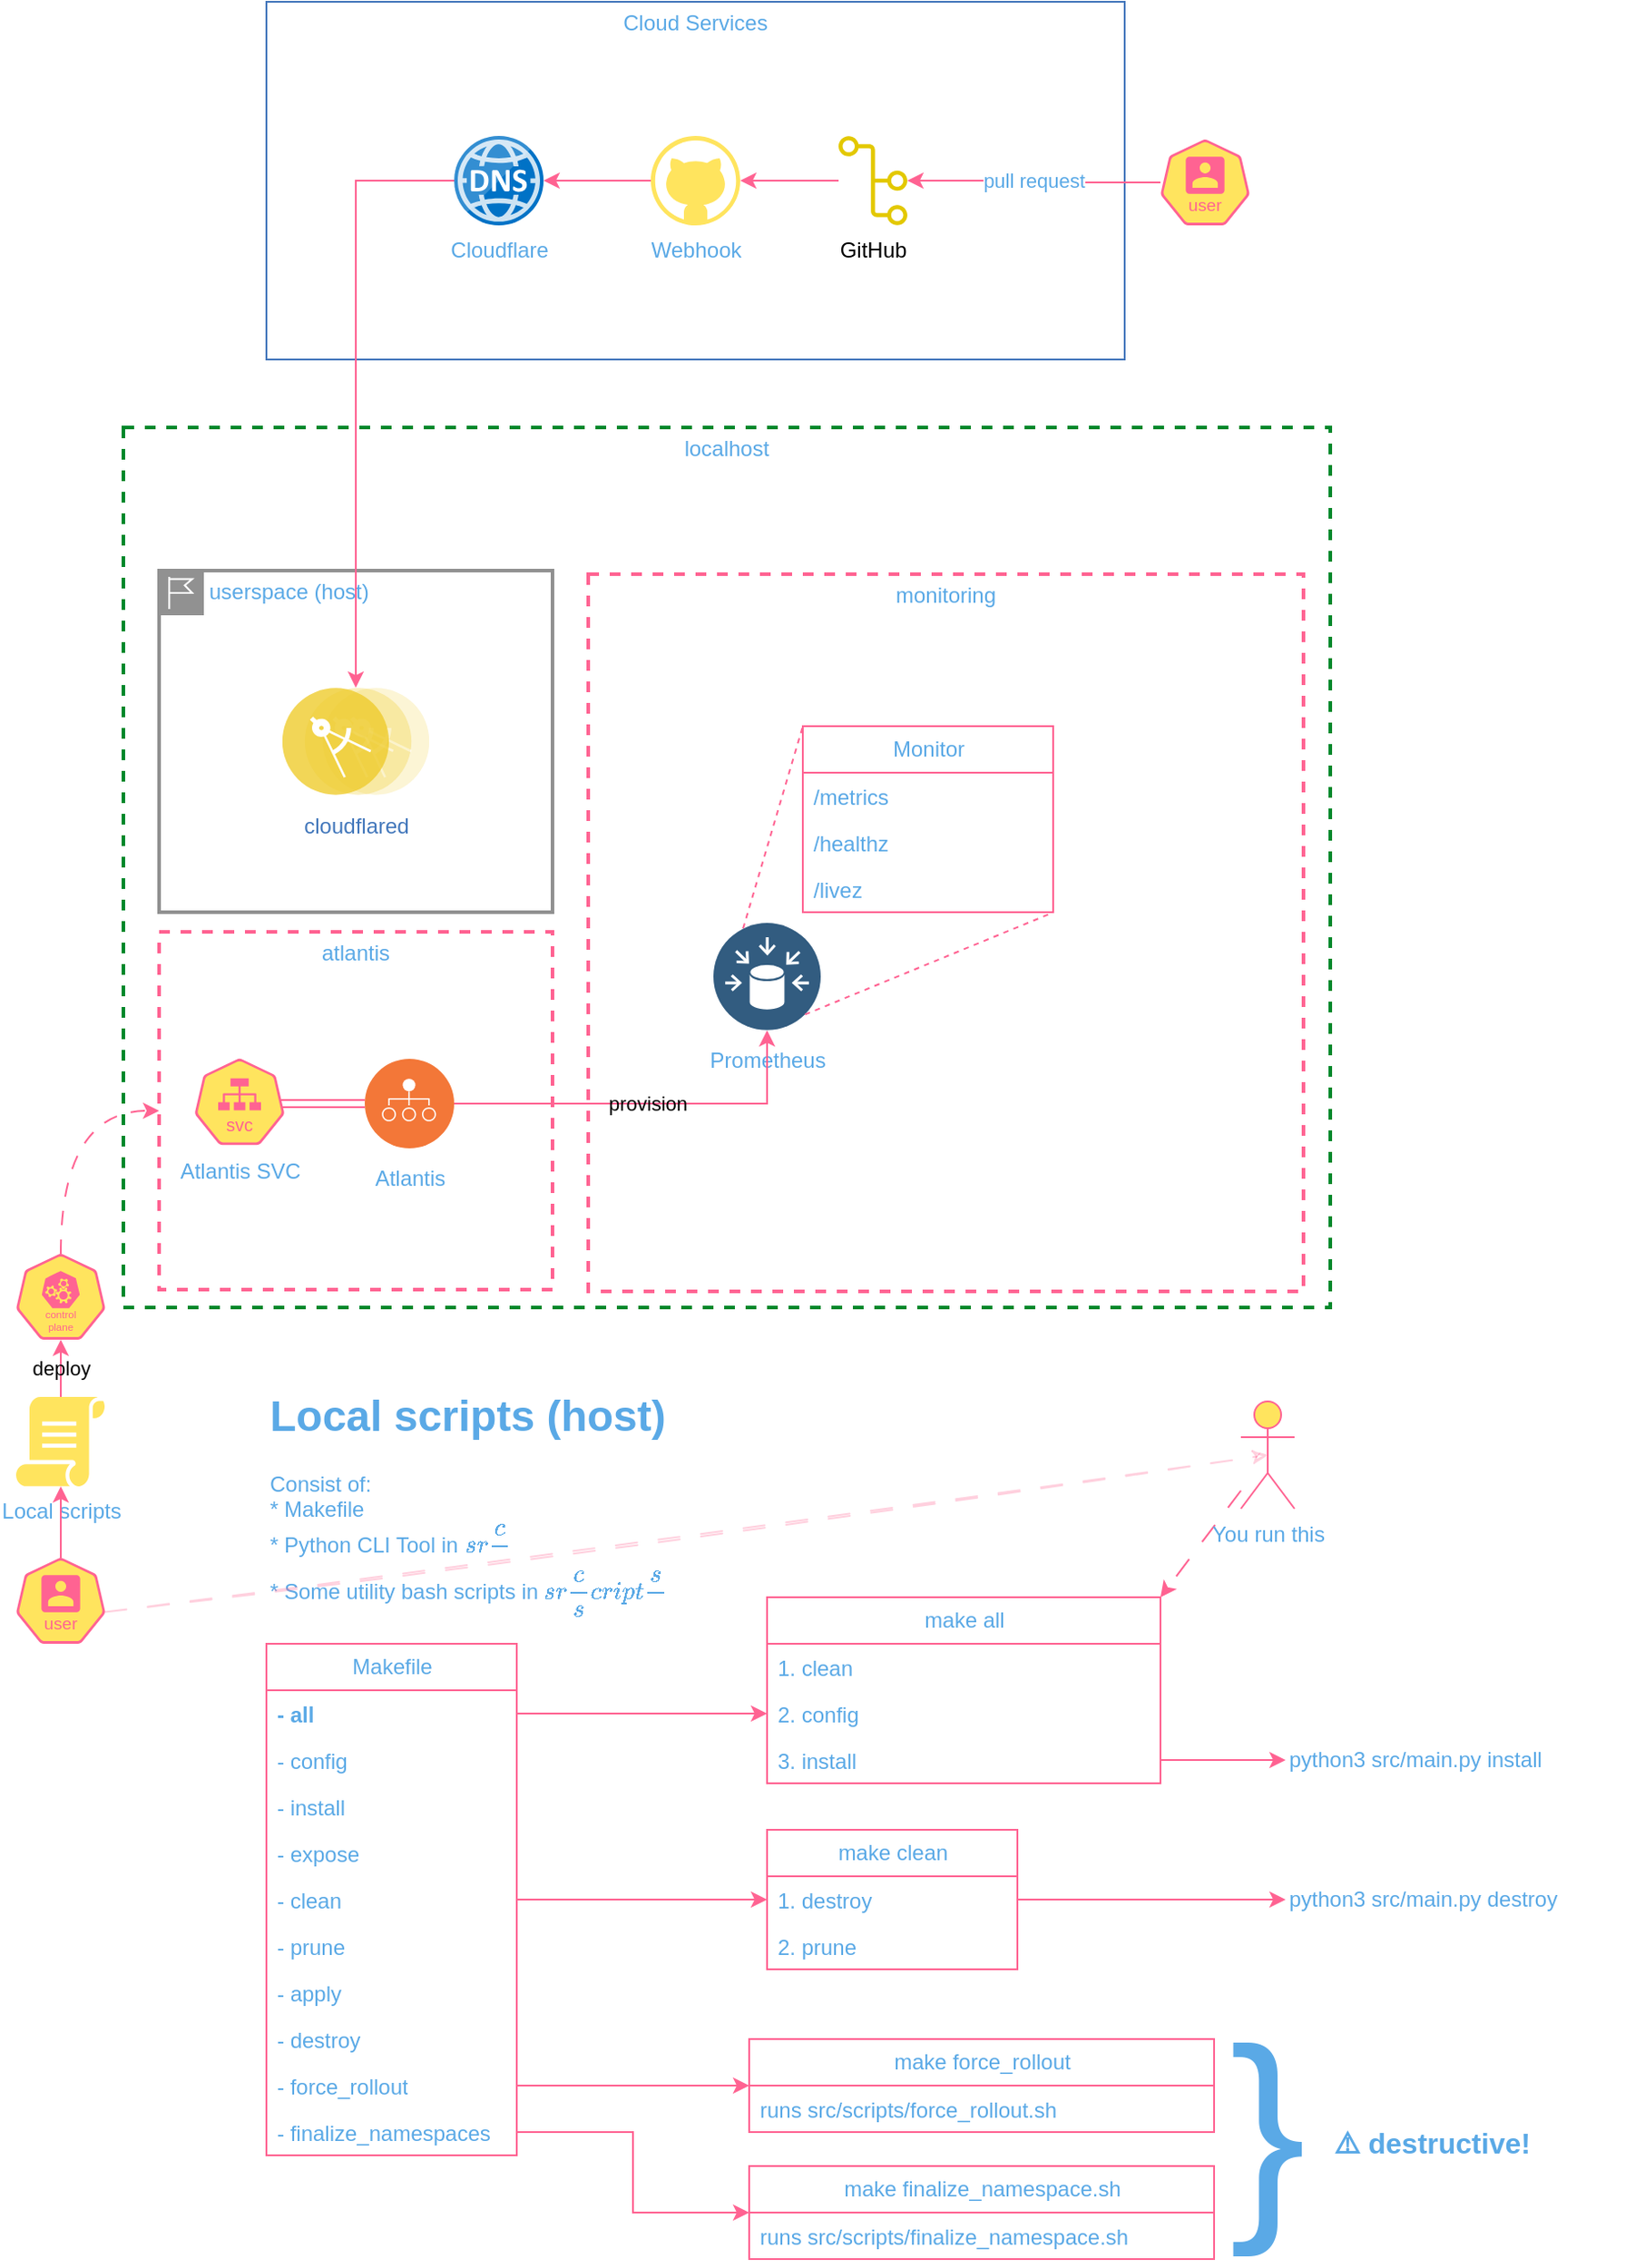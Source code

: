 <mxfile version="24.7.17" pages="2">
  <diagram name="tf-terraform-elk" id="IPdL57iqC5TBBv6DoQsN">
    <mxGraphModel dx="3102" dy="2956" grid="1" gridSize="10" guides="1" tooltips="1" connect="1" arrows="1" fold="1" page="1" pageScale="1" pageWidth="850" pageHeight="1100" math="0" shadow="0">
      <root>
        <mxCell id="0" />
        <mxCell id="1" parent="0" />
        <mxCell id="xyTsDF4fapAUg8nXtdZ2-31" value="Cloud Services" style="fontStyle=0;verticalAlign=top;align=center;spacingTop=-2;fillColor=none;rounded=0;whiteSpace=wrap;html=1;strokeColor=#4376BB;strokeWidth=1;dashed=0;container=1;collapsible=0;expand=0;recursiveResize=0;fontColor=#5AA9E6;" vertex="1" parent="1">
          <mxGeometry x="553" y="-648" width="480" height="200" as="geometry" />
        </mxCell>
        <mxCell id="IvoZwwmw0jXPkK6hG3Rk-5" value="Webhook" style="verticalLabelPosition=bottom;html=1;verticalAlign=top;align=center;strokeColor=none;fillColor=#FFE45E;shape=mxgraph.azure.github_code;pointerEvents=1;labelBackgroundColor=none;fontColor=#5AA9E6;" parent="xyTsDF4fapAUg8nXtdZ2-31" vertex="1">
          <mxGeometry x="215" y="75" width="50" height="50" as="geometry" />
        </mxCell>
        <mxCell id="xyTsDF4fapAUg8nXtdZ2-35" value="Cloudflare" style="image;sketch=0;aspect=fixed;html=1;points=[];align=center;fontSize=12;image=img/lib/mscae/DNS.svg;strokeColor=#FF6392;fontColor=#5AA9E6;fillColor=#FFE45E;" vertex="1" parent="xyTsDF4fapAUg8nXtdZ2-31">
          <mxGeometry x="105" y="75" width="50" height="50" as="geometry" />
        </mxCell>
        <mxCell id="xyTsDF4fapAUg8nXtdZ2-27" value="" style="rounded=0;orthogonalLoop=1;jettySize=auto;html=1;exitX=0;exitY=0.5;exitDx=0;exitDy=0;exitPerimeter=0;labelBackgroundColor=none;strokeColor=#FF6392;fontColor=default;" edge="1" parent="xyTsDF4fapAUg8nXtdZ2-31" source="IvoZwwmw0jXPkK6hG3Rk-5" target="xyTsDF4fapAUg8nXtdZ2-35">
          <mxGeometry relative="1" as="geometry">
            <mxPoint x="130" y="210" as="sourcePoint" />
            <mxPoint x="65" y="590" as="targetPoint" />
          </mxGeometry>
        </mxCell>
        <mxCell id="xyTsDF4fapAUg8nXtdZ2-38" style="edgeStyle=orthogonalEdgeStyle;rounded=0;orthogonalLoop=1;jettySize=auto;html=1;strokeColor=#FF6392;fontColor=#5AA9E6;fillColor=#FFE45E;" edge="1" parent="xyTsDF4fapAUg8nXtdZ2-31" source="xyTsDF4fapAUg8nXtdZ2-37" target="IvoZwwmw0jXPkK6hG3Rk-5">
          <mxGeometry relative="1" as="geometry" />
        </mxCell>
        <mxCell id="xyTsDF4fapAUg8nXtdZ2-37" value="GitHub" style="sketch=0;outlineConnect=0;fontColor=#000000;fillColor=#e3c800;strokeColor=#B09500;dashed=0;verticalLabelPosition=bottom;verticalAlign=top;align=center;html=1;fontSize=12;fontStyle=0;aspect=fixed;pointerEvents=1;shape=mxgraph.aws4.git_repository;" vertex="1" parent="xyTsDF4fapAUg8nXtdZ2-31">
          <mxGeometry x="320" y="75" width="38.46" height="50" as="geometry" />
        </mxCell>
        <mxCell id="IvoZwwmw0jXPkK6hG3Rk-30" value="atlantis" style="fontStyle=0;verticalAlign=top;align=center;spacingTop=-2;fillColor=none;rounded=0;whiteSpace=wrap;html=1;strokeColor=#FF6392;strokeWidth=2;dashed=1;container=1;collapsible=0;expand=0;recursiveResize=0;labelBackgroundColor=none;fontColor=#5AA9E6;" parent="1" vertex="1">
          <mxGeometry x="493" y="-128" width="220" height="200" as="geometry" />
        </mxCell>
        <mxCell id="dKHgIitARhCz59_qXbBS-1" value="monitoring" style="fontStyle=0;verticalAlign=top;align=center;spacingTop=-2;fillColor=none;rounded=0;whiteSpace=wrap;html=1;strokeColor=#FF6392;strokeWidth=2;dashed=1;container=0;collapsible=0;expand=0;recursiveResize=0;labelBackgroundColor=none;fontColor=#5AA9E6;" vertex="1" parent="IvoZwwmw0jXPkK6hG3Rk-30">
          <mxGeometry x="240" y="-200" width="400" height="401" as="geometry" />
        </mxCell>
        <mxCell id="2ql8QCLzzYDshgrUmMLk-7" style="rounded=0;orthogonalLoop=1;jettySize=auto;html=1;exitX=0.25;exitY=0;exitDx=0;exitDy=0;entryX=0;entryY=0;entryDx=0;entryDy=0;dashed=1;endArrow=none;endFill=0;labelBackgroundColor=none;strokeColor=#FF6392;fontColor=default;" edge="1" parent="IvoZwwmw0jXPkK6hG3Rk-30" source="2ql8QCLzzYDshgrUmMLk-1" target="2ql8QCLzzYDshgrUmMLk-3">
          <mxGeometry relative="1" as="geometry" />
        </mxCell>
        <mxCell id="2ql8QCLzzYDshgrUmMLk-1" value="Prometheus" style="image;aspect=fixed;perimeter=ellipsePerimeter;html=1;align=center;shadow=0;dashed=0;fontColor=#5AA9E6;labelBackgroundColor=none;fontSize=12;spacingTop=3;image=img/lib/ibm/data/data_sources.svg;fillColor=#FFE45E;strokeColor=#FF6392;" vertex="1" parent="IvoZwwmw0jXPkK6hG3Rk-30">
          <mxGeometry x="310" y="-5" width="60" height="60" as="geometry" />
        </mxCell>
        <mxCell id="2ql8QCLzzYDshgrUmMLk-3" value="Monitor" style="swimlane;fontStyle=0;childLayout=stackLayout;horizontal=1;startSize=26;fillColor=none;horizontalStack=0;resizeParent=1;resizeParentMax=0;resizeLast=0;collapsible=1;marginBottom=0;html=1;labelBackgroundColor=none;strokeColor=#FF6392;fontColor=#5AA9E6;" vertex="1" parent="IvoZwwmw0jXPkK6hG3Rk-30">
          <mxGeometry x="360" y="-115" width="140" height="104" as="geometry" />
        </mxCell>
        <mxCell id="2ql8QCLzzYDshgrUmMLk-4" value="/metrics" style="text;strokeColor=none;fillColor=none;align=left;verticalAlign=top;spacingLeft=4;spacingRight=4;overflow=hidden;rotatable=0;points=[[0,0.5],[1,0.5]];portConstraint=eastwest;whiteSpace=wrap;html=1;labelBackgroundColor=none;fontColor=#5AA9E6;" vertex="1" parent="2ql8QCLzzYDshgrUmMLk-3">
          <mxGeometry y="26" width="140" height="26" as="geometry" />
        </mxCell>
        <mxCell id="2ql8QCLzzYDshgrUmMLk-5" value="/healthz" style="text;strokeColor=none;fillColor=none;align=left;verticalAlign=top;spacingLeft=4;spacingRight=4;overflow=hidden;rotatable=0;points=[[0,0.5],[1,0.5]];portConstraint=eastwest;whiteSpace=wrap;html=1;labelBackgroundColor=none;fontColor=#5AA9E6;" vertex="1" parent="2ql8QCLzzYDshgrUmMLk-3">
          <mxGeometry y="52" width="140" height="26" as="geometry" />
        </mxCell>
        <mxCell id="2ql8QCLzzYDshgrUmMLk-6" value="/livez" style="text;strokeColor=none;fillColor=none;align=left;verticalAlign=top;spacingLeft=4;spacingRight=4;overflow=hidden;rotatable=0;points=[[0,0.5],[1,0.5]];portConstraint=eastwest;whiteSpace=wrap;html=1;labelBackgroundColor=none;fontColor=#5AA9E6;" vertex="1" parent="2ql8QCLzzYDshgrUmMLk-3">
          <mxGeometry y="78" width="140" height="26" as="geometry" />
        </mxCell>
        <mxCell id="2ql8QCLzzYDshgrUmMLk-8" style="rounded=0;orthogonalLoop=1;jettySize=auto;html=1;exitX=1;exitY=1;exitDx=0;exitDy=0;entryX=0.989;entryY=1.031;entryDx=0;entryDy=0;entryPerimeter=0;dashed=1;endArrow=none;endFill=0;labelBackgroundColor=none;strokeColor=#FF6392;fontColor=default;" edge="1" parent="IvoZwwmw0jXPkK6hG3Rk-30" source="2ql8QCLzzYDshgrUmMLk-1" target="2ql8QCLzzYDshgrUmMLk-6">
          <mxGeometry relative="1" as="geometry" />
        </mxCell>
        <mxCell id="IvoZwwmw0jXPkK6hG3Rk-16" style="edgeStyle=orthogonalEdgeStyle;rounded=0;orthogonalLoop=1;jettySize=auto;html=1;exitX=0.94;exitY=0.52;exitDx=0;exitDy=0;exitPerimeter=0;entryX=0;entryY=0.5;entryDx=0;entryDy=0;shape=link;labelBackgroundColor=none;strokeColor=#FF6392;fontColor=default;" parent="1" source="IvoZwwmw0jXPkK6hG3Rk-14" target="IvoZwwmw0jXPkK6hG3Rk-10" edge="1">
          <mxGeometry relative="1" as="geometry" />
        </mxCell>
        <mxCell id="IvoZwwmw0jXPkK6hG3Rk-14" value="Atlantis SVC" style="sketch=0;html=1;dashed=0;whitespace=wrap;verticalLabelPosition=bottom;verticalAlign=top;fillColor=#FFE45E;strokeColor=#FF6392;points=[[0.005,0.63,0],[0.1,0.2,0],[0.9,0.2,0],[0.5,0,0],[0.995,0.63,0],[0.72,0.99,0],[0.5,1,0],[0.28,0.99,0]];shape=mxgraph.kubernetes.icon2;kubernetesLabel=1;prIcon=svc;labelBackgroundColor=none;fontColor=#5AA9E6;" parent="1" vertex="1">
          <mxGeometry x="513" y="-58" width="50" height="50" as="geometry" />
        </mxCell>
        <mxCell id="IvoZwwmw0jXPkK6hG3Rk-31" style="edgeStyle=orthogonalEdgeStyle;rounded=0;orthogonalLoop=1;jettySize=auto;html=1;exitX=0.5;exitY=0;exitDx=0;exitDy=0;exitPerimeter=0;entryX=0;entryY=0.5;entryDx=0;entryDy=0;curved=1;dashed=1;dashPattern=8 8;strokeColor=#FF6392;labelBackgroundColor=none;fontColor=default;" parent="1" source="IvoZwwmw0jXPkK6hG3Rk-18" target="IvoZwwmw0jXPkK6hG3Rk-30" edge="1">
          <mxGeometry relative="1" as="geometry" />
        </mxCell>
        <mxCell id="IvoZwwmw0jXPkK6hG3Rk-18" value="" style="aspect=fixed;sketch=0;html=1;dashed=0;whitespace=wrap;verticalLabelPosition=bottom;verticalAlign=top;fillColor=#FFE45E;strokeColor=#FF6392;points=[[0.005,0.63,0],[0.1,0.2,0],[0.9,0.2,0],[0.5,0,0],[0.995,0.63,0],[0.72,0.99,0],[0.5,1,0],[0.28,0.99,0]];shape=mxgraph.kubernetes.icon2;kubernetesLabel=1;prIcon=control_plane;labelBackgroundColor=none;fontColor=#5AA9E6;" parent="1" vertex="1">
          <mxGeometry x="413" y="52" width="50" height="48" as="geometry" />
        </mxCell>
        <mxCell id="IvoZwwmw0jXPkK6hG3Rk-20" value="deploy" style="edgeStyle=orthogonalEdgeStyle;rounded=0;orthogonalLoop=1;jettySize=auto;html=1;labelBackgroundColor=none;strokeColor=#FF6392;fontColor=default;" parent="1" source="IvoZwwmw0jXPkK6hG3Rk-11" target="IvoZwwmw0jXPkK6hG3Rk-18" edge="1">
          <mxGeometry relative="1" as="geometry" />
        </mxCell>
        <mxCell id="IvoZwwmw0jXPkK6hG3Rk-11" value="Local scripts" style="sketch=0;pointerEvents=1;shadow=0;dashed=0;html=1;strokeColor=none;fillColor=#FFE45E;labelPosition=center;verticalLabelPosition=bottom;verticalAlign=top;outlineConnect=0;align=center;shape=mxgraph.office.concepts.script;labelBackgroundColor=none;fontColor=#5AA9E6;" parent="1" vertex="1">
          <mxGeometry x="413" y="132" width="50" height="50" as="geometry" />
        </mxCell>
        <mxCell id="IvoZwwmw0jXPkK6hG3Rk-25" style="edgeStyle=orthogonalEdgeStyle;rounded=0;orthogonalLoop=1;jettySize=auto;html=1;labelBackgroundColor=none;strokeColor=#FF6392;fontColor=default;" parent="1" source="IvoZwwmw0jXPkK6hG3Rk-19" target="IvoZwwmw0jXPkK6hG3Rk-11" edge="1">
          <mxGeometry relative="1" as="geometry" />
        </mxCell>
        <mxCell id="IvoZwwmw0jXPkK6hG3Rk-19" value="" style="aspect=fixed;sketch=0;html=1;dashed=0;whitespace=wrap;verticalLabelPosition=bottom;verticalAlign=top;fillColor=#FFE45E;strokeColor=#FF6392;points=[[0.005,0.63,0],[0.1,0.2,0],[0.9,0.2,0],[0.5,0,0],[0.995,0.63,0],[0.72,0.99,0],[0.5,1,0],[0.28,0.99,0]];shape=mxgraph.kubernetes.icon2;kubernetesLabel=1;prIcon=user;labelBackgroundColor=none;fontColor=#5AA9E6;" parent="1" vertex="1">
          <mxGeometry x="413" y="222" width="50" height="48" as="geometry" />
        </mxCell>
        <mxCell id="IvoZwwmw0jXPkK6hG3Rk-29" value="provision" style="edgeStyle=orthogonalEdgeStyle;rounded=0;orthogonalLoop=1;jettySize=auto;html=1;exitX=1;exitY=0.5;exitDx=0;exitDy=0;labelBackgroundColor=none;strokeColor=#FF6392;fontColor=default;" parent="1" source="IvoZwwmw0jXPkK6hG3Rk-10" target="2ql8QCLzzYDshgrUmMLk-1" edge="1">
          <mxGeometry relative="1" as="geometry" />
        </mxCell>
        <mxCell id="IvoZwwmw0jXPkK6hG3Rk-10" value="Atlantis" style="image;perimeter=ellipsePerimeter;html=1;align=center;shadow=0;dashed=0;fontColor=#5AA9E6;labelBackgroundColor=none;fontSize=12;spacingTop=3;image=img/lib/ibm/devops/provision.svg;fillColor=#FFE45E;strokeColor=#FF6392;" parent="1" vertex="1">
          <mxGeometry x="608" y="-57" width="50" height="50" as="geometry" />
        </mxCell>
        <mxCell id="IvoZwwmw0jXPkK6hG3Rk-32" value="&lt;h1 style=&quot;margin-top: 0px;&quot;&gt;Local scripts (host)&lt;/h1&gt;&lt;p&gt;&lt;span style=&quot;background-color: initial;&quot;&gt;Consist of:&lt;br&gt;* Makefile&lt;br&gt;&lt;/span&gt;&lt;span style=&quot;background-color: initial;&quot;&gt;* Python CLI Tool in `src/`&lt;br&gt;&lt;/span&gt;&lt;span style=&quot;background-color: initial;&quot;&gt;* Some utility bash scripts in `src/scripts/`&amp;nbsp;&lt;/span&gt;&lt;/p&gt;" style="text;html=1;whiteSpace=wrap;overflow=hidden;rounded=0;labelBackgroundColor=none;fontColor=#5AA9E6;" parent="1" vertex="1">
          <mxGeometry x="553" y="122" width="260" height="135" as="geometry" />
        </mxCell>
        <mxCell id="1VBIcPdP0j60KD4bAfXC-1" value="Makefile" style="swimlane;fontStyle=0;childLayout=stackLayout;horizontal=1;startSize=26;fillColor=none;horizontalStack=0;resizeParent=1;resizeParentMax=0;resizeLast=0;collapsible=1;marginBottom=0;html=1;labelBackgroundColor=none;strokeColor=#FF6392;fontColor=#5AA9E6;" vertex="1" parent="1">
          <mxGeometry x="553" y="270" width="140" height="286" as="geometry" />
        </mxCell>
        <mxCell id="1VBIcPdP0j60KD4bAfXC-2" value="- all" style="text;strokeColor=none;fillColor=none;align=left;verticalAlign=top;spacingLeft=4;spacingRight=4;overflow=hidden;rotatable=0;points=[[0,0.5],[1,0.5]];portConstraint=eastwest;whiteSpace=wrap;html=1;fontStyle=1;labelBackgroundColor=none;fontColor=#5AA9E6;" vertex="1" parent="1VBIcPdP0j60KD4bAfXC-1">
          <mxGeometry y="26" width="140" height="26" as="geometry" />
        </mxCell>
        <mxCell id="1VBIcPdP0j60KD4bAfXC-3" value="- config" style="text;strokeColor=none;fillColor=none;align=left;verticalAlign=top;spacingLeft=4;spacingRight=4;overflow=hidden;rotatable=0;points=[[0,0.5],[1,0.5]];portConstraint=eastwest;whiteSpace=wrap;html=1;labelBackgroundColor=none;fontColor=#5AA9E6;" vertex="1" parent="1VBIcPdP0j60KD4bAfXC-1">
          <mxGeometry y="52" width="140" height="26" as="geometry" />
        </mxCell>
        <mxCell id="1VBIcPdP0j60KD4bAfXC-5" value="- install" style="text;strokeColor=none;fillColor=none;align=left;verticalAlign=top;spacingLeft=4;spacingRight=4;overflow=hidden;rotatable=0;points=[[0,0.5],[1,0.5]];portConstraint=eastwest;whiteSpace=wrap;html=1;labelBackgroundColor=none;fontColor=#5AA9E6;" vertex="1" parent="1VBIcPdP0j60KD4bAfXC-1">
          <mxGeometry y="78" width="140" height="26" as="geometry" />
        </mxCell>
        <mxCell id="1VBIcPdP0j60KD4bAfXC-6" value="- expose" style="text;strokeColor=none;fillColor=none;align=left;verticalAlign=top;spacingLeft=4;spacingRight=4;overflow=hidden;rotatable=0;points=[[0,0.5],[1,0.5]];portConstraint=eastwest;whiteSpace=wrap;html=1;labelBackgroundColor=none;fontColor=#5AA9E6;" vertex="1" parent="1VBIcPdP0j60KD4bAfXC-1">
          <mxGeometry y="104" width="140" height="26" as="geometry" />
        </mxCell>
        <mxCell id="1VBIcPdP0j60KD4bAfXC-4" value="- clean" style="text;strokeColor=none;fillColor=none;align=left;verticalAlign=top;spacingLeft=4;spacingRight=4;overflow=hidden;rotatable=0;points=[[0,0.5],[1,0.5]];portConstraint=eastwest;whiteSpace=wrap;html=1;labelBackgroundColor=none;fontColor=#5AA9E6;" vertex="1" parent="1VBIcPdP0j60KD4bAfXC-1">
          <mxGeometry y="130" width="140" height="26" as="geometry" />
        </mxCell>
        <mxCell id="1VBIcPdP0j60KD4bAfXC-7" value="- prune" style="text;strokeColor=none;fillColor=none;align=left;verticalAlign=top;spacingLeft=4;spacingRight=4;overflow=hidden;rotatable=0;points=[[0,0.5],[1,0.5]];portConstraint=eastwest;whiteSpace=wrap;html=1;labelBackgroundColor=none;fontColor=#5AA9E6;" vertex="1" parent="1VBIcPdP0j60KD4bAfXC-1">
          <mxGeometry y="156" width="140" height="26" as="geometry" />
        </mxCell>
        <mxCell id="1VBIcPdP0j60KD4bAfXC-8" value="- apply" style="text;strokeColor=none;fillColor=none;align=left;verticalAlign=top;spacingLeft=4;spacingRight=4;overflow=hidden;rotatable=0;points=[[0,0.5],[1,0.5]];portConstraint=eastwest;whiteSpace=wrap;html=1;labelBackgroundColor=none;fontColor=#5AA9E6;" vertex="1" parent="1VBIcPdP0j60KD4bAfXC-1">
          <mxGeometry y="182" width="140" height="26" as="geometry" />
        </mxCell>
        <mxCell id="1VBIcPdP0j60KD4bAfXC-9" value="- destroy" style="text;strokeColor=none;fillColor=none;align=left;verticalAlign=top;spacingLeft=4;spacingRight=4;overflow=hidden;rotatable=0;points=[[0,0.5],[1,0.5]];portConstraint=eastwest;whiteSpace=wrap;html=1;labelBackgroundColor=none;fontColor=#5AA9E6;" vertex="1" parent="1VBIcPdP0j60KD4bAfXC-1">
          <mxGeometry y="208" width="140" height="26" as="geometry" />
        </mxCell>
        <mxCell id="1VBIcPdP0j60KD4bAfXC-10" value="- force_rollout" style="text;strokeColor=none;fillColor=none;align=left;verticalAlign=top;spacingLeft=4;spacingRight=4;overflow=hidden;rotatable=0;points=[[0,0.5],[1,0.5]];portConstraint=eastwest;whiteSpace=wrap;html=1;labelBackgroundColor=none;fontColor=#5AA9E6;" vertex="1" parent="1VBIcPdP0j60KD4bAfXC-1">
          <mxGeometry y="234" width="140" height="26" as="geometry" />
        </mxCell>
        <mxCell id="1VBIcPdP0j60KD4bAfXC-12" value="- finalize_namespaces" style="text;strokeColor=none;fillColor=none;align=left;verticalAlign=top;spacingLeft=4;spacingRight=4;overflow=hidden;rotatable=0;points=[[0,0.5],[1,0.5]];portConstraint=eastwest;whiteSpace=wrap;html=1;labelBackgroundColor=none;fontColor=#5AA9E6;" vertex="1" parent="1VBIcPdP0j60KD4bAfXC-1">
          <mxGeometry y="260" width="140" height="26" as="geometry" />
        </mxCell>
        <mxCell id="1VBIcPdP0j60KD4bAfXC-15" value="make all" style="swimlane;fontStyle=0;childLayout=stackLayout;horizontal=1;startSize=26;fillColor=none;horizontalStack=0;resizeParent=1;resizeParentMax=0;resizeLast=0;collapsible=1;marginBottom=0;html=1;labelBackgroundColor=none;strokeColor=#FF6392;fontColor=#5AA9E6;" vertex="1" parent="1">
          <mxGeometry x="833" y="244" width="220" height="104" as="geometry" />
        </mxCell>
        <mxCell id="1VBIcPdP0j60KD4bAfXC-16" value="1. clean" style="text;strokeColor=none;fillColor=none;align=left;verticalAlign=top;spacingLeft=4;spacingRight=4;overflow=hidden;rotatable=0;points=[[0,0.5],[1,0.5]];portConstraint=eastwest;whiteSpace=wrap;html=1;labelBackgroundColor=none;fontColor=#5AA9E6;" vertex="1" parent="1VBIcPdP0j60KD4bAfXC-15">
          <mxGeometry y="26" width="220" height="26" as="geometry" />
        </mxCell>
        <mxCell id="1VBIcPdP0j60KD4bAfXC-17" value="2. config" style="text;strokeColor=none;fillColor=none;align=left;verticalAlign=top;spacingLeft=4;spacingRight=4;overflow=hidden;rotatable=0;points=[[0,0.5],[1,0.5]];portConstraint=eastwest;whiteSpace=wrap;html=1;labelBackgroundColor=none;fontColor=#5AA9E6;" vertex="1" parent="1VBIcPdP0j60KD4bAfXC-15">
          <mxGeometry y="52" width="220" height="26" as="geometry" />
        </mxCell>
        <mxCell id="1VBIcPdP0j60KD4bAfXC-18" value="3. install" style="text;strokeColor=none;fillColor=none;align=left;verticalAlign=top;spacingLeft=4;spacingRight=4;overflow=hidden;rotatable=0;points=[[0,0.5],[1,0.5]];portConstraint=eastwest;whiteSpace=wrap;html=1;labelBackgroundColor=none;fontColor=#5AA9E6;" vertex="1" parent="1VBIcPdP0j60KD4bAfXC-15">
          <mxGeometry y="78" width="220" height="26" as="geometry" />
        </mxCell>
        <mxCell id="1VBIcPdP0j60KD4bAfXC-19" value="make clean" style="swimlane;fontStyle=0;childLayout=stackLayout;horizontal=1;startSize=26;fillColor=none;horizontalStack=0;resizeParent=1;resizeParentMax=0;resizeLast=0;collapsible=1;marginBottom=0;html=1;labelBackgroundColor=none;strokeColor=#FF6392;fontColor=#5AA9E6;" vertex="1" parent="1">
          <mxGeometry x="833" y="374" width="140" height="78" as="geometry" />
        </mxCell>
        <mxCell id="1VBIcPdP0j60KD4bAfXC-20" value="1. destroy" style="text;strokeColor=none;fillColor=none;align=left;verticalAlign=top;spacingLeft=4;spacingRight=4;overflow=hidden;rotatable=0;points=[[0,0.5],[1,0.5]];portConstraint=eastwest;whiteSpace=wrap;html=1;labelBackgroundColor=none;fontColor=#5AA9E6;" vertex="1" parent="1VBIcPdP0j60KD4bAfXC-19">
          <mxGeometry y="26" width="140" height="26" as="geometry" />
        </mxCell>
        <mxCell id="1VBIcPdP0j60KD4bAfXC-21" value="2. prune" style="text;strokeColor=none;fillColor=none;align=left;verticalAlign=top;spacingLeft=4;spacingRight=4;overflow=hidden;rotatable=0;points=[[0,0.5],[1,0.5]];portConstraint=eastwest;whiteSpace=wrap;html=1;labelBackgroundColor=none;fontColor=#5AA9E6;" vertex="1" parent="1VBIcPdP0j60KD4bAfXC-19">
          <mxGeometry y="52" width="140" height="26" as="geometry" />
        </mxCell>
        <mxCell id="1VBIcPdP0j60KD4bAfXC-23" style="edgeStyle=orthogonalEdgeStyle;rounded=0;orthogonalLoop=1;jettySize=auto;html=1;exitX=1;exitY=0.5;exitDx=0;exitDy=0;entryX=0;entryY=0.5;entryDx=0;entryDy=0;labelBackgroundColor=none;strokeColor=#FF6392;fontColor=default;" edge="1" parent="1" source="1VBIcPdP0j60KD4bAfXC-4" target="1VBIcPdP0j60KD4bAfXC-19">
          <mxGeometry relative="1" as="geometry" />
        </mxCell>
        <mxCell id="1VBIcPdP0j60KD4bAfXC-24" style="edgeStyle=orthogonalEdgeStyle;rounded=0;orthogonalLoop=1;jettySize=auto;html=1;exitX=1;exitY=0.5;exitDx=0;exitDy=0;entryX=0;entryY=0.5;entryDx=0;entryDy=0;labelBackgroundColor=none;strokeColor=#FF6392;fontColor=default;" edge="1" parent="1" source="1VBIcPdP0j60KD4bAfXC-2" target="1VBIcPdP0j60KD4bAfXC-17">
          <mxGeometry relative="1" as="geometry" />
        </mxCell>
        <mxCell id="1VBIcPdP0j60KD4bAfXC-26" style="rounded=0;orthogonalLoop=1;jettySize=auto;html=1;entryX=1;entryY=0;entryDx=0;entryDy=0;labelBackgroundColor=none;strokeColor=#FF6392;fontColor=default;dashed=1;dashPattern=12 12;" edge="1" parent="1" source="1VBIcPdP0j60KD4bAfXC-27" target="1VBIcPdP0j60KD4bAfXC-15">
          <mxGeometry relative="1" as="geometry">
            <mxPoint x="680" y="630" as="sourcePoint" />
          </mxGeometry>
        </mxCell>
        <mxCell id="1VBIcPdP0j60KD4bAfXC-27" value="You run this" style="shape=umlActor;verticalLabelPosition=bottom;verticalAlign=top;html=1;outlineConnect=0;labelBackgroundColor=none;fillColor=#FFE45E;strokeColor=#FF6392;fontColor=#5AA9E6;" vertex="1" parent="1">
          <mxGeometry x="1098" y="134.5" width="30" height="60" as="geometry" />
        </mxCell>
        <mxCell id="xyTsDF4fapAUg8nXtdZ2-1" value="make force_rollout" style="swimlane;fontStyle=0;childLayout=stackLayout;horizontal=1;startSize=26;fillColor=none;horizontalStack=0;resizeParent=1;resizeParentMax=0;resizeLast=0;collapsible=1;marginBottom=0;html=1;labelBackgroundColor=none;strokeColor=#FF6392;fontColor=#5AA9E6;" vertex="1" parent="1">
          <mxGeometry x="823" y="491" width="260" height="52" as="geometry" />
        </mxCell>
        <mxCell id="xyTsDF4fapAUg8nXtdZ2-2" value="runs src/scripts/force_rollout.sh" style="text;strokeColor=none;fillColor=none;align=left;verticalAlign=top;spacingLeft=4;spacingRight=4;overflow=hidden;rotatable=0;points=[[0,0.5],[1,0.5]];portConstraint=eastwest;whiteSpace=wrap;html=1;labelBackgroundColor=none;fontColor=#5AA9E6;" vertex="1" parent="xyTsDF4fapAUg8nXtdZ2-1">
          <mxGeometry y="26" width="260" height="26" as="geometry" />
        </mxCell>
        <mxCell id="xyTsDF4fapAUg8nXtdZ2-7" value="make finalize_namespace.sh" style="swimlane;fontStyle=0;childLayout=stackLayout;horizontal=1;startSize=26;fillColor=none;horizontalStack=0;resizeParent=1;resizeParentMax=0;resizeLast=0;collapsible=1;marginBottom=0;html=1;labelBackgroundColor=none;strokeColor=#FF6392;fontColor=#5AA9E6;" vertex="1" parent="1">
          <mxGeometry x="823" y="562" width="260" height="52" as="geometry" />
        </mxCell>
        <mxCell id="xyTsDF4fapAUg8nXtdZ2-8" value="runs src/scripts/finalize_namespace.sh" style="text;strokeColor=none;fillColor=none;align=left;verticalAlign=top;spacingLeft=4;spacingRight=4;overflow=hidden;rotatable=0;points=[[0,0.5],[1,0.5]];portConstraint=eastwest;whiteSpace=wrap;html=1;labelBackgroundColor=none;fontColor=#5AA9E6;" vertex="1" parent="xyTsDF4fapAUg8nXtdZ2-7">
          <mxGeometry y="26" width="260" height="26" as="geometry" />
        </mxCell>
        <mxCell id="xyTsDF4fapAUg8nXtdZ2-9" style="edgeStyle=orthogonalEdgeStyle;rounded=0;orthogonalLoop=1;jettySize=auto;html=1;exitX=1;exitY=0.5;exitDx=0;exitDy=0;entryX=0;entryY=0.5;entryDx=0;entryDy=0;labelBackgroundColor=none;strokeColor=#FF6392;fontColor=default;" edge="1" parent="1" source="1VBIcPdP0j60KD4bAfXC-10" target="xyTsDF4fapAUg8nXtdZ2-1">
          <mxGeometry relative="1" as="geometry" />
        </mxCell>
        <mxCell id="xyTsDF4fapAUg8nXtdZ2-10" style="edgeStyle=orthogonalEdgeStyle;rounded=0;orthogonalLoop=1;jettySize=auto;html=1;exitX=1;exitY=0.5;exitDx=0;exitDy=0;entryX=0;entryY=0.5;entryDx=0;entryDy=0;labelBackgroundColor=none;strokeColor=#FF6392;fontColor=default;" edge="1" parent="1" source="1VBIcPdP0j60KD4bAfXC-12" target="xyTsDF4fapAUg8nXtdZ2-7">
          <mxGeometry relative="1" as="geometry" />
        </mxCell>
        <mxCell id="xyTsDF4fapAUg8nXtdZ2-11" style="rounded=0;orthogonalLoop=1;jettySize=auto;html=1;exitX=0.995;exitY=0.63;exitDx=0;exitDy=0;exitPerimeter=0;entryX=0.5;entryY=0.5;entryDx=0;entryDy=0;entryPerimeter=0;strokeColor=#FF6392;fontColor=#5AA9E6;fillColor=#FFE45E;dashed=1;dashPattern=12 12;sketch=1;curveFitting=1;jiggle=2;opacity=30;" edge="1" parent="1" source="IvoZwwmw0jXPkK6hG3Rk-19" target="1VBIcPdP0j60KD4bAfXC-27">
          <mxGeometry relative="1" as="geometry" />
        </mxCell>
        <mxCell id="xyTsDF4fapAUg8nXtdZ2-12" value="python3 src/main.py install" style="text;html=1;align=left;verticalAlign=middle;whiteSpace=wrap;rounded=0;fontColor=#5AA9E6;" vertex="1" parent="1">
          <mxGeometry x="1123" y="320" width="200" height="30" as="geometry" />
        </mxCell>
        <mxCell id="xyTsDF4fapAUg8nXtdZ2-13" style="edgeStyle=orthogonalEdgeStyle;rounded=0;orthogonalLoop=1;jettySize=auto;html=1;exitX=1;exitY=0.5;exitDx=0;exitDy=0;entryX=0;entryY=0.5;entryDx=0;entryDy=0;strokeColor=#FF6392;fontColor=#5AA9E6;fillColor=#FFE45E;" edge="1" parent="1" source="1VBIcPdP0j60KD4bAfXC-18" target="xyTsDF4fapAUg8nXtdZ2-12">
          <mxGeometry relative="1" as="geometry" />
        </mxCell>
        <mxCell id="xyTsDF4fapAUg8nXtdZ2-14" value="python3 src/main.py destroy" style="text;html=1;align=left;verticalAlign=middle;whiteSpace=wrap;rounded=0;fontColor=#5AA9E6;" vertex="1" parent="1">
          <mxGeometry x="1123" y="398" width="200" height="30" as="geometry" />
        </mxCell>
        <mxCell id="xyTsDF4fapAUg8nXtdZ2-15" style="edgeStyle=orthogonalEdgeStyle;rounded=0;orthogonalLoop=1;jettySize=auto;html=1;exitX=1;exitY=0.5;exitDx=0;exitDy=0;strokeColor=#FF6392;fontColor=#5AA9E6;fillColor=#FFE45E;" edge="1" parent="1" source="1VBIcPdP0j60KD4bAfXC-20" target="xyTsDF4fapAUg8nXtdZ2-14">
          <mxGeometry relative="1" as="geometry" />
        </mxCell>
        <mxCell id="xyTsDF4fapAUg8nXtdZ2-18" value="&lt;font style=&quot;font-size: 128px;&quot;&gt;}&lt;/font&gt;" style="text;html=1;align=center;verticalAlign=middle;whiteSpace=wrap;rounded=0;fontColor=#5AA9E6;" vertex="1" parent="1">
          <mxGeometry x="1083" y="526" width="60" height="30" as="geometry" />
        </mxCell>
        <mxCell id="xyTsDF4fapAUg8nXtdZ2-20" value="⚠️ destructive!" style="text;whiteSpace=wrap;fontColor=#5AA9E6;fontSize=16;fontStyle=1" vertex="1" parent="1">
          <mxGeometry x="1148" y="533" width="150" height="29" as="geometry" />
        </mxCell>
        <mxCell id="xyTsDF4fapAUg8nXtdZ2-32" value="localhost" style="fontStyle=0;verticalAlign=top;align=center;spacingTop=-2;fillColor=none;rounded=0;whiteSpace=wrap;html=1;strokeColor=#00882B;strokeWidth=2;dashed=1;container=1;collapsible=0;expand=0;recursiveResize=0;fontColor=#5AA9E6;" vertex="1" parent="1">
          <mxGeometry x="473" y="-410" width="675" height="492" as="geometry" />
        </mxCell>
        <mxCell id="xyTsDF4fapAUg8nXtdZ2-33" value="userspace (host)" style="shape=mxgraph.ibm.box;prType=region;fontStyle=0;verticalAlign=top;align=left;spacingLeft=32;spacingTop=4;fillColor=none;rounded=0;whiteSpace=wrap;html=1;strokeColor=#919191;strokeWidth=2;dashed=0;container=1;spacing=-4;collapsible=0;expand=0;recursiveResize=0;fontColor=#5AA9E6;" vertex="1" parent="xyTsDF4fapAUg8nXtdZ2-32">
          <mxGeometry x="20" y="80" width="220" height="191" as="geometry" />
        </mxCell>
        <mxCell id="xyTsDF4fapAUg8nXtdZ2-34" value="cloudflared" style="image;aspect=fixed;perimeter=ellipsePerimeter;html=1;align=center;shadow=0;dashed=0;fontColor=#4277BB;labelBackgroundColor=default;fontSize=12;spacingTop=3;image=img/lib/ibm/applications/microservice.svg;strokeColor=#FF6392;fillColor=#FFE45E;" vertex="1" parent="xyTsDF4fapAUg8nXtdZ2-33">
          <mxGeometry x="68.9" y="65.5" width="82.2" height="60" as="geometry" />
        </mxCell>
        <mxCell id="xyTsDF4fapAUg8nXtdZ2-36" style="edgeStyle=orthogonalEdgeStyle;rounded=0;orthogonalLoop=1;jettySize=auto;html=1;strokeColor=#FF6392;fontColor=#5AA9E6;fillColor=#FFE45E;" edge="1" parent="1" source="xyTsDF4fapAUg8nXtdZ2-35" target="xyTsDF4fapAUg8nXtdZ2-34">
          <mxGeometry relative="1" as="geometry" />
        </mxCell>
        <mxCell id="xyTsDF4fapAUg8nXtdZ2-40" value="pull request" style="edgeStyle=orthogonalEdgeStyle;rounded=0;orthogonalLoop=1;jettySize=auto;html=1;strokeColor=#FF6392;fontColor=#5AA9E6;fillColor=#FFE45E;" edge="1" parent="1" source="xyTsDF4fapAUg8nXtdZ2-39" target="xyTsDF4fapAUg8nXtdZ2-37">
          <mxGeometry relative="1" as="geometry" />
        </mxCell>
        <mxCell id="xyTsDF4fapAUg8nXtdZ2-39" value="" style="aspect=fixed;sketch=0;html=1;dashed=0;whitespace=wrap;verticalLabelPosition=bottom;verticalAlign=top;fillColor=#FFE45E;strokeColor=#FF6392;points=[[0.005,0.63,0],[0.1,0.2,0],[0.9,0.2,0],[0.5,0,0],[0.995,0.63,0],[0.72,0.99,0],[0.5,1,0],[0.28,0.99,0]];shape=mxgraph.kubernetes.icon2;kubernetesLabel=1;prIcon=user;labelBackgroundColor=none;fontColor=#5AA9E6;" vertex="1" parent="1">
          <mxGeometry x="1053" y="-571" width="50" height="48" as="geometry" />
        </mxCell>
      </root>
    </mxGraphModel>
  </diagram>
  <diagram id="bp6bq2r69dn0-EGF_D4A" name="CLI Tool">
    <mxGraphModel dx="1396" dy="835" grid="1" gridSize="10" guides="1" tooltips="1" connect="1" arrows="1" fold="1" page="1" pageScale="1" pageWidth="850" pageHeight="1100" math="0" shadow="0">
      <root>
        <mxCell id="0" />
        <mxCell id="1" parent="0" />
        <UserObject label="Welcome &lt;span class=&quot;hljs-keyword&quot;&gt;to&lt;/span&gt; the CLI Tool&lt;span class=&quot;hljs-operator&quot;&gt;!&amp;nbsp;&lt;/span&gt;Use &lt;span class=&quot;hljs-string&quot;&gt;&#39;python main.py &amp;lt;command&amp;gt;&amp;nbsp;--help&#39;&lt;/span&gt; &lt;span class=&quot;hljs-keyword&quot;&gt;for&lt;/span&gt; more info." id="M2cK_v3sskoGpLJDVhzz-12">
          <mxCell style="text;whiteSpace=wrap;html=1;labelBackgroundColor=none;fontColor=#5AA9E6;" parent="1" vertex="1">
            <mxGeometry x="400" y="170" width="430" height="30" as="geometry" />
          </mxCell>
        </UserObject>
        <mxCell id="M2cK_v3sskoGpLJDVhzz-13" value="" style="group;labelBackgroundColor=none;fontColor=#5AA9E6;" parent="1" vertex="1" connectable="0">
          <mxGeometry x="520" y="210" width="140" height="156" as="geometry" />
        </mxCell>
        <mxCell id="M2cK_v3sskoGpLJDVhzz-1" value="Commands" style="swimlane;fontStyle=0;childLayout=stackLayout;horizontal=1;startSize=26;fillColor=none;horizontalStack=0;resizeParent=1;resizeParentMax=0;resizeLast=0;collapsible=1;marginBottom=0;html=1;container=0;labelBackgroundColor=none;strokeColor=#FF6392;fontColor=#5AA9E6;" parent="M2cK_v3sskoGpLJDVhzz-13" vertex="1">
          <mxGeometry width="140" height="156" as="geometry" />
        </mxCell>
        <mxCell id="M2cK_v3sskoGpLJDVhzz-2" value="- install() -&amp;gt; str" style="text;strokeColor=none;fillColor=none;align=left;verticalAlign=top;spacingLeft=4;spacingRight=4;overflow=hidden;rotatable=0;points=[[0,0.5],[1,0.5]];portConstraint=eastwest;whiteSpace=wrap;html=1;container=0;labelBackgroundColor=none;fontColor=#5AA9E6;" parent="M2cK_v3sskoGpLJDVhzz-13" vertex="1">
          <mxGeometry y="26" width="140" height="26" as="geometry" />
        </mxCell>
        <mxCell id="M2cK_v3sskoGpLJDVhzz-3" value="- init()" style="text;strokeColor=none;fillColor=none;align=left;verticalAlign=top;spacingLeft=4;spacingRight=4;overflow=hidden;rotatable=0;points=[[0,0.5],[1,0.5]];portConstraint=eastwest;whiteSpace=wrap;html=1;container=0;labelBackgroundColor=none;fontColor=#5AA9E6;" parent="M2cK_v3sskoGpLJDVhzz-13" vertex="1">
          <mxGeometry y="52" width="140" height="26" as="geometry" />
        </mxCell>
        <mxCell id="M2cK_v3sskoGpLJDVhzz-4" value="- apply()" style="text;strokeColor=none;fillColor=none;align=left;verticalAlign=top;spacingLeft=4;spacingRight=4;overflow=hidden;rotatable=0;points=[[0,0.5],[1,0.5]];portConstraint=eastwest;whiteSpace=wrap;html=1;container=0;labelBackgroundColor=none;fontColor=#5AA9E6;" parent="M2cK_v3sskoGpLJDVhzz-13" vertex="1">
          <mxGeometry y="78" width="140" height="26" as="geometry" />
        </mxCell>
        <mxCell id="M2cK_v3sskoGpLJDVhzz-5" value="- destroy()" style="text;strokeColor=none;fillColor=none;align=left;verticalAlign=top;spacingLeft=4;spacingRight=4;overflow=hidden;rotatable=0;points=[[0,0.5],[1,0.5]];portConstraint=eastwest;whiteSpace=wrap;html=1;container=0;labelBackgroundColor=none;fontColor=#5AA9E6;" parent="M2cK_v3sskoGpLJDVhzz-13" vertex="1">
          <mxGeometry y="104" width="140" height="26" as="geometry" />
        </mxCell>
        <mxCell id="M2cK_v3sskoGpLJDVhzz-6" value="- version()" style="text;strokeColor=none;fillColor=none;align=left;verticalAlign=top;spacingLeft=4;spacingRight=4;overflow=hidden;rotatable=0;points=[[0,0.5],[1,0.5]];portConstraint=eastwest;whiteSpace=wrap;html=1;container=0;labelBackgroundColor=none;fontColor=#5AA9E6;" parent="M2cK_v3sskoGpLJDVhzz-13" vertex="1">
          <mxGeometry y="130" width="140" height="26" as="geometry" />
        </mxCell>
        <mxCell id="M2cK_v3sskoGpLJDVhzz-14" value="init()" style="swimlane;fontStyle=0;childLayout=stackLayout;horizontal=1;startSize=26;fillColor=none;horizontalStack=0;resizeParent=1;resizeParentMax=0;resizeLast=0;collapsible=1;marginBottom=0;html=1;labelBackgroundColor=none;strokeColor=#FF6392;fontColor=#5AA9E6;" parent="1" vertex="1">
          <mxGeometry x="360" y="440" width="140" height="52" as="geometry" />
        </mxCell>
        <mxCell id="M2cK_v3sskoGpLJDVhzz-15" value="- runs terraform init" style="text;strokeColor=none;fillColor=none;align=left;verticalAlign=top;spacingLeft=4;spacingRight=4;overflow=hidden;rotatable=0;points=[[0,0.5],[1,0.5]];portConstraint=eastwest;whiteSpace=wrap;html=1;labelBackgroundColor=none;fontColor=#5AA9E6;" parent="M2cK_v3sskoGpLJDVhzz-14" vertex="1">
          <mxGeometry y="26" width="140" height="26" as="geometry" />
        </mxCell>
        <mxCell id="M2cK_v3sskoGpLJDVhzz-18" value="destroy()" style="swimlane;fontStyle=0;childLayout=stackLayout;horizontal=1;startSize=26;fillColor=none;horizontalStack=0;resizeParent=1;resizeParentMax=0;resizeLast=0;collapsible=1;marginBottom=0;html=1;labelBackgroundColor=none;strokeColor=#FF6392;fontColor=#5AA9E6;" parent="1" vertex="1">
          <mxGeometry x="430" y="560" width="140" height="52" as="geometry" />
        </mxCell>
        <mxCell id="M2cK_v3sskoGpLJDVhzz-19" value="- runs terraform destroy" style="text;strokeColor=none;fillColor=none;align=left;verticalAlign=top;spacingLeft=4;spacingRight=4;overflow=hidden;rotatable=0;points=[[0,0.5],[1,0.5]];portConstraint=eastwest;whiteSpace=wrap;html=1;labelBackgroundColor=none;fontColor=#5AA9E6;" parent="M2cK_v3sskoGpLJDVhzz-18" vertex="1">
          <mxGeometry y="26" width="140" height="26" as="geometry" />
        </mxCell>
        <mxCell id="M2cK_v3sskoGpLJDVhzz-22" value="install() -&amp;gt; str" style="swimlane;fontStyle=0;childLayout=stackLayout;horizontal=1;startSize=26;fillColor=none;horizontalStack=0;resizeParent=1;resizeParentMax=0;resizeLast=0;collapsible=1;marginBottom=0;html=1;labelBackgroundColor=none;strokeColor=#FF6392;fontColor=#5AA9E6;" parent="1" vertex="1">
          <mxGeometry x="90" y="280" width="140" height="182" as="geometry" />
        </mxCell>
        <mxCell id="M2cK_v3sskoGpLJDVhzz-32" value="1. downloads cloudflare" style="text;strokeColor=none;fillColor=none;align=left;verticalAlign=top;spacingLeft=4;spacingRight=4;overflow=hidden;rotatable=0;points=[[0,0.5],[1,0.5]];portConstraint=eastwest;whiteSpace=wrap;html=1;labelBackgroundColor=none;fontColor=#5AA9E6;" parent="M2cK_v3sskoGpLJDVhzz-22" vertex="1">
          <mxGeometry y="26" width="140" height="26" as="geometry" />
        </mxCell>
        <mxCell id="M2cK_v3sskoGpLJDVhzz-23" value="2. init()" style="text;strokeColor=none;fillColor=none;align=left;verticalAlign=top;spacingLeft=4;spacingRight=4;overflow=hidden;rotatable=0;points=[[0,0.5],[1,0.5]];portConstraint=eastwest;whiteSpace=wrap;html=1;labelBackgroundColor=none;fontColor=#5AA9E6;" parent="M2cK_v3sskoGpLJDVhzz-22" vertex="1">
          <mxGeometry y="52" width="140" height="26" as="geometry" />
        </mxCell>
        <mxCell id="M2cK_v3sskoGpLJDVhzz-24" value="3. runs terraform plan" style="text;strokeColor=none;fillColor=none;align=left;verticalAlign=top;spacingLeft=4;spacingRight=4;overflow=hidden;rotatable=0;points=[[0,0.5],[1,0.5]];portConstraint=eastwest;whiteSpace=wrap;html=1;labelBackgroundColor=none;fontColor=#5AA9E6;" parent="M2cK_v3sskoGpLJDVhzz-22" vertex="1">
          <mxGeometry y="78" width="140" height="26" as="geometry" />
        </mxCell>
        <mxCell id="M2cK_v3sskoGpLJDVhzz-37" value="4. apply()" style="text;strokeColor=none;fillColor=none;align=left;verticalAlign=top;spacingLeft=4;spacingRight=4;overflow=hidden;rotatable=0;points=[[0,0.5],[1,0.5]];portConstraint=eastwest;whiteSpace=wrap;html=1;labelBackgroundColor=none;fontColor=#5AA9E6;" parent="M2cK_v3sskoGpLJDVhzz-22" vertex="1">
          <mxGeometry y="104" width="140" height="26" as="geometry" />
        </mxCell>
        <mxCell id="M2cK_v3sskoGpLJDVhzz-38" value="5. creates RBAC role" style="text;strokeColor=none;fillColor=none;align=left;verticalAlign=top;spacingLeft=4;spacingRight=4;overflow=hidden;rotatable=0;points=[[0,0.5],[1,0.5]];portConstraint=eastwest;whiteSpace=wrap;html=1;labelBackgroundColor=none;fontColor=#5AA9E6;" parent="M2cK_v3sskoGpLJDVhzz-22" vertex="1">
          <mxGeometry y="130" width="140" height="26" as="geometry" />
        </mxCell>
        <mxCell id="M2cK_v3sskoGpLJDVhzz-25" value="6. untracks Atlantis" style="text;strokeColor=none;fillColor=none;align=left;verticalAlign=top;spacingLeft=4;spacingRight=4;overflow=hidden;rotatable=0;points=[[0,0.5],[1,0.5]];portConstraint=eastwest;whiteSpace=wrap;html=1;labelBackgroundColor=none;fontColor=#5AA9E6;" parent="M2cK_v3sskoGpLJDVhzz-22" vertex="1">
          <mxGeometry y="156" width="140" height="26" as="geometry" />
        </mxCell>
        <mxCell id="M2cK_v3sskoGpLJDVhzz-26" value="apply()" style="swimlane;fontStyle=0;childLayout=stackLayout;horizontal=1;startSize=26;fillColor=none;horizontalStack=0;resizeParent=1;resizeParentMax=0;resizeLast=0;collapsible=1;marginBottom=0;html=1;labelBackgroundColor=none;strokeColor=#FF6392;fontColor=#5AA9E6;" parent="1" vertex="1">
          <mxGeometry x="260" y="560" width="140" height="52" as="geometry" />
        </mxCell>
        <mxCell id="M2cK_v3sskoGpLJDVhzz-27" value="- runs terraform apply" style="text;strokeColor=none;fillColor=none;align=left;verticalAlign=top;spacingLeft=4;spacingRight=4;overflow=hidden;rotatable=0;points=[[0,0.5],[1,0.5]];portConstraint=eastwest;whiteSpace=wrap;html=1;labelBackgroundColor=none;fontColor=#5AA9E6;" parent="M2cK_v3sskoGpLJDVhzz-26" vertex="1">
          <mxGeometry y="26" width="140" height="26" as="geometry" />
        </mxCell>
        <mxCell id="M2cK_v3sskoGpLJDVhzz-31" value="&lt;font style=&quot;font-size: 18px;&quot;&gt;&lt;b&gt;main.py&lt;/b&gt;&lt;/font&gt;" style="text;strokeColor=none;align=center;fillColor=none;html=1;verticalAlign=middle;whiteSpace=wrap;rounded=0;labelBackgroundColor=none;fontColor=#5AA9E6;" parent="1" vertex="1">
          <mxGeometry x="560" y="140" width="60" height="30" as="geometry" />
        </mxCell>
        <mxCell id="M2cK_v3sskoGpLJDVhzz-33" value="version()" style="swimlane;fontStyle=0;childLayout=stackLayout;horizontal=1;startSize=26;fillColor=none;horizontalStack=0;resizeParent=1;resizeParentMax=0;resizeLast=0;collapsible=1;marginBottom=0;html=1;labelBackgroundColor=none;strokeColor=#FF6392;fontColor=#5AA9E6;" parent="1" vertex="1">
          <mxGeometry x="545" y="480" width="140" height="52" as="geometry" />
        </mxCell>
        <mxCell id="M2cK_v3sskoGpLJDVhzz-34" value="- prints current version" style="text;strokeColor=none;fillColor=none;align=left;verticalAlign=top;spacingLeft=4;spacingRight=4;overflow=hidden;rotatable=0;points=[[0,0.5],[1,0.5]];portConstraint=eastwest;whiteSpace=wrap;html=1;labelBackgroundColor=none;fontColor=#5AA9E6;" parent="M2cK_v3sskoGpLJDVhzz-33" vertex="1">
          <mxGeometry y="26" width="140" height="26" as="geometry" />
        </mxCell>
        <mxCell id="M2cK_v3sskoGpLJDVhzz-35" style="edgeStyle=orthogonalEdgeStyle;rounded=0;orthogonalLoop=1;jettySize=auto;html=1;exitX=1;exitY=0.5;exitDx=0;exitDy=0;entryX=0.5;entryY=0;entryDx=0;entryDy=0;labelBackgroundColor=none;strokeColor=#FF6392;fontColor=default;" parent="1" source="M2cK_v3sskoGpLJDVhzz-23" target="M2cK_v3sskoGpLJDVhzz-14" edge="1">
          <mxGeometry relative="1" as="geometry" />
        </mxCell>
        <mxCell id="M2cK_v3sskoGpLJDVhzz-39" style="edgeStyle=orthogonalEdgeStyle;rounded=0;orthogonalLoop=1;jettySize=auto;html=1;exitX=1;exitY=0.5;exitDx=0;exitDy=0;entryX=0.5;entryY=0;entryDx=0;entryDy=0;labelBackgroundColor=none;strokeColor=#FF6392;fontColor=default;" parent="1" source="M2cK_v3sskoGpLJDVhzz-37" target="M2cK_v3sskoGpLJDVhzz-26" edge="1">
          <mxGeometry relative="1" as="geometry" />
        </mxCell>
      </root>
    </mxGraphModel>
  </diagram>
</mxfile>
